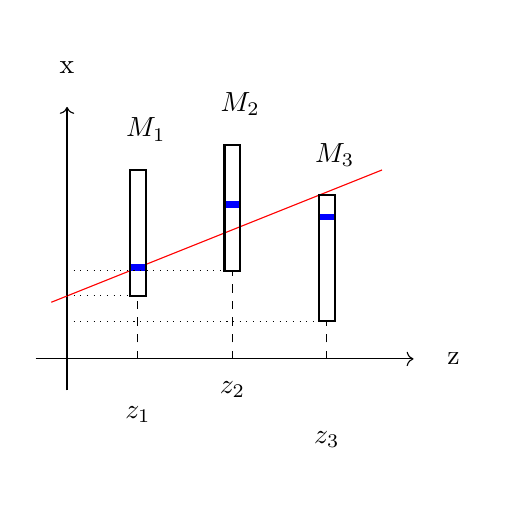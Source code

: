\begin{tikzpicture}[scale=.4,every node/.style={minimum size=1cm},on grid,every
  text node part/.style={align=center}, declare function={ track(\x) = 1.+3.0/7.5*\x; }]

  % real, misaligned
  \def \a {0}
  \def \b {.8}
  \def \c {-.8}

  \begin{scope}
    % axis
    \draw[->] (-1,-1) -- (11,-1) node[right] {z};
    \draw[->] (0,-2) -- (0,7) node[above] {x};

    % track
    \draw[,domain=-.5:10,variable=\x,red] plot ({\x}, {track(\x)} );

    % m1
    \draw[dashed] (2.25,-1) -- (2.25,{1+\a}) node[below=1] {$z_1$};
    \fill[blue] (2,{track(2)+\a}) rectangle (2.5,{track(2.5) +\a});
    \draw[dotted] (0,1) -- (2,1);
    \draw[thick] (2,{1 +\a}) rectangle (2.5,{5 +\a})  node[above] {$M_1$};
    
    % m2
    \draw[dashed] (5.25,-1) -- (5.25,{1+\b}) node[below=1] {$z_2$};
    \fill[blue]  (5,{track(5) +\b}) rectangle (5.5,{track(5.5) +\b});
    \draw[dotted] (0,{1+\b}) -- (5,{1+\b});
    \draw[thick] (5,{1 +\b})          rectangle (5.5,{5 +\b})  node[above] {$M_2$};
    
    % m3
    \draw[dashed] (8.25,-1) -- (8.25,{1+\c}) node[below=1] {$z_3$};
    \fill[blue]  (8,{track(8) +\c}) rectangle (8.5,{track(8.5) +\c});
    \draw[dotted] (0,{1+\c}) -- (8,{1+\c});
    \draw[thick] (8,{1 +\c})          rectangle (8.5,{5 +\c})  node[above] {$M_3$};
  \end{scope}
  
\end{tikzpicture}
